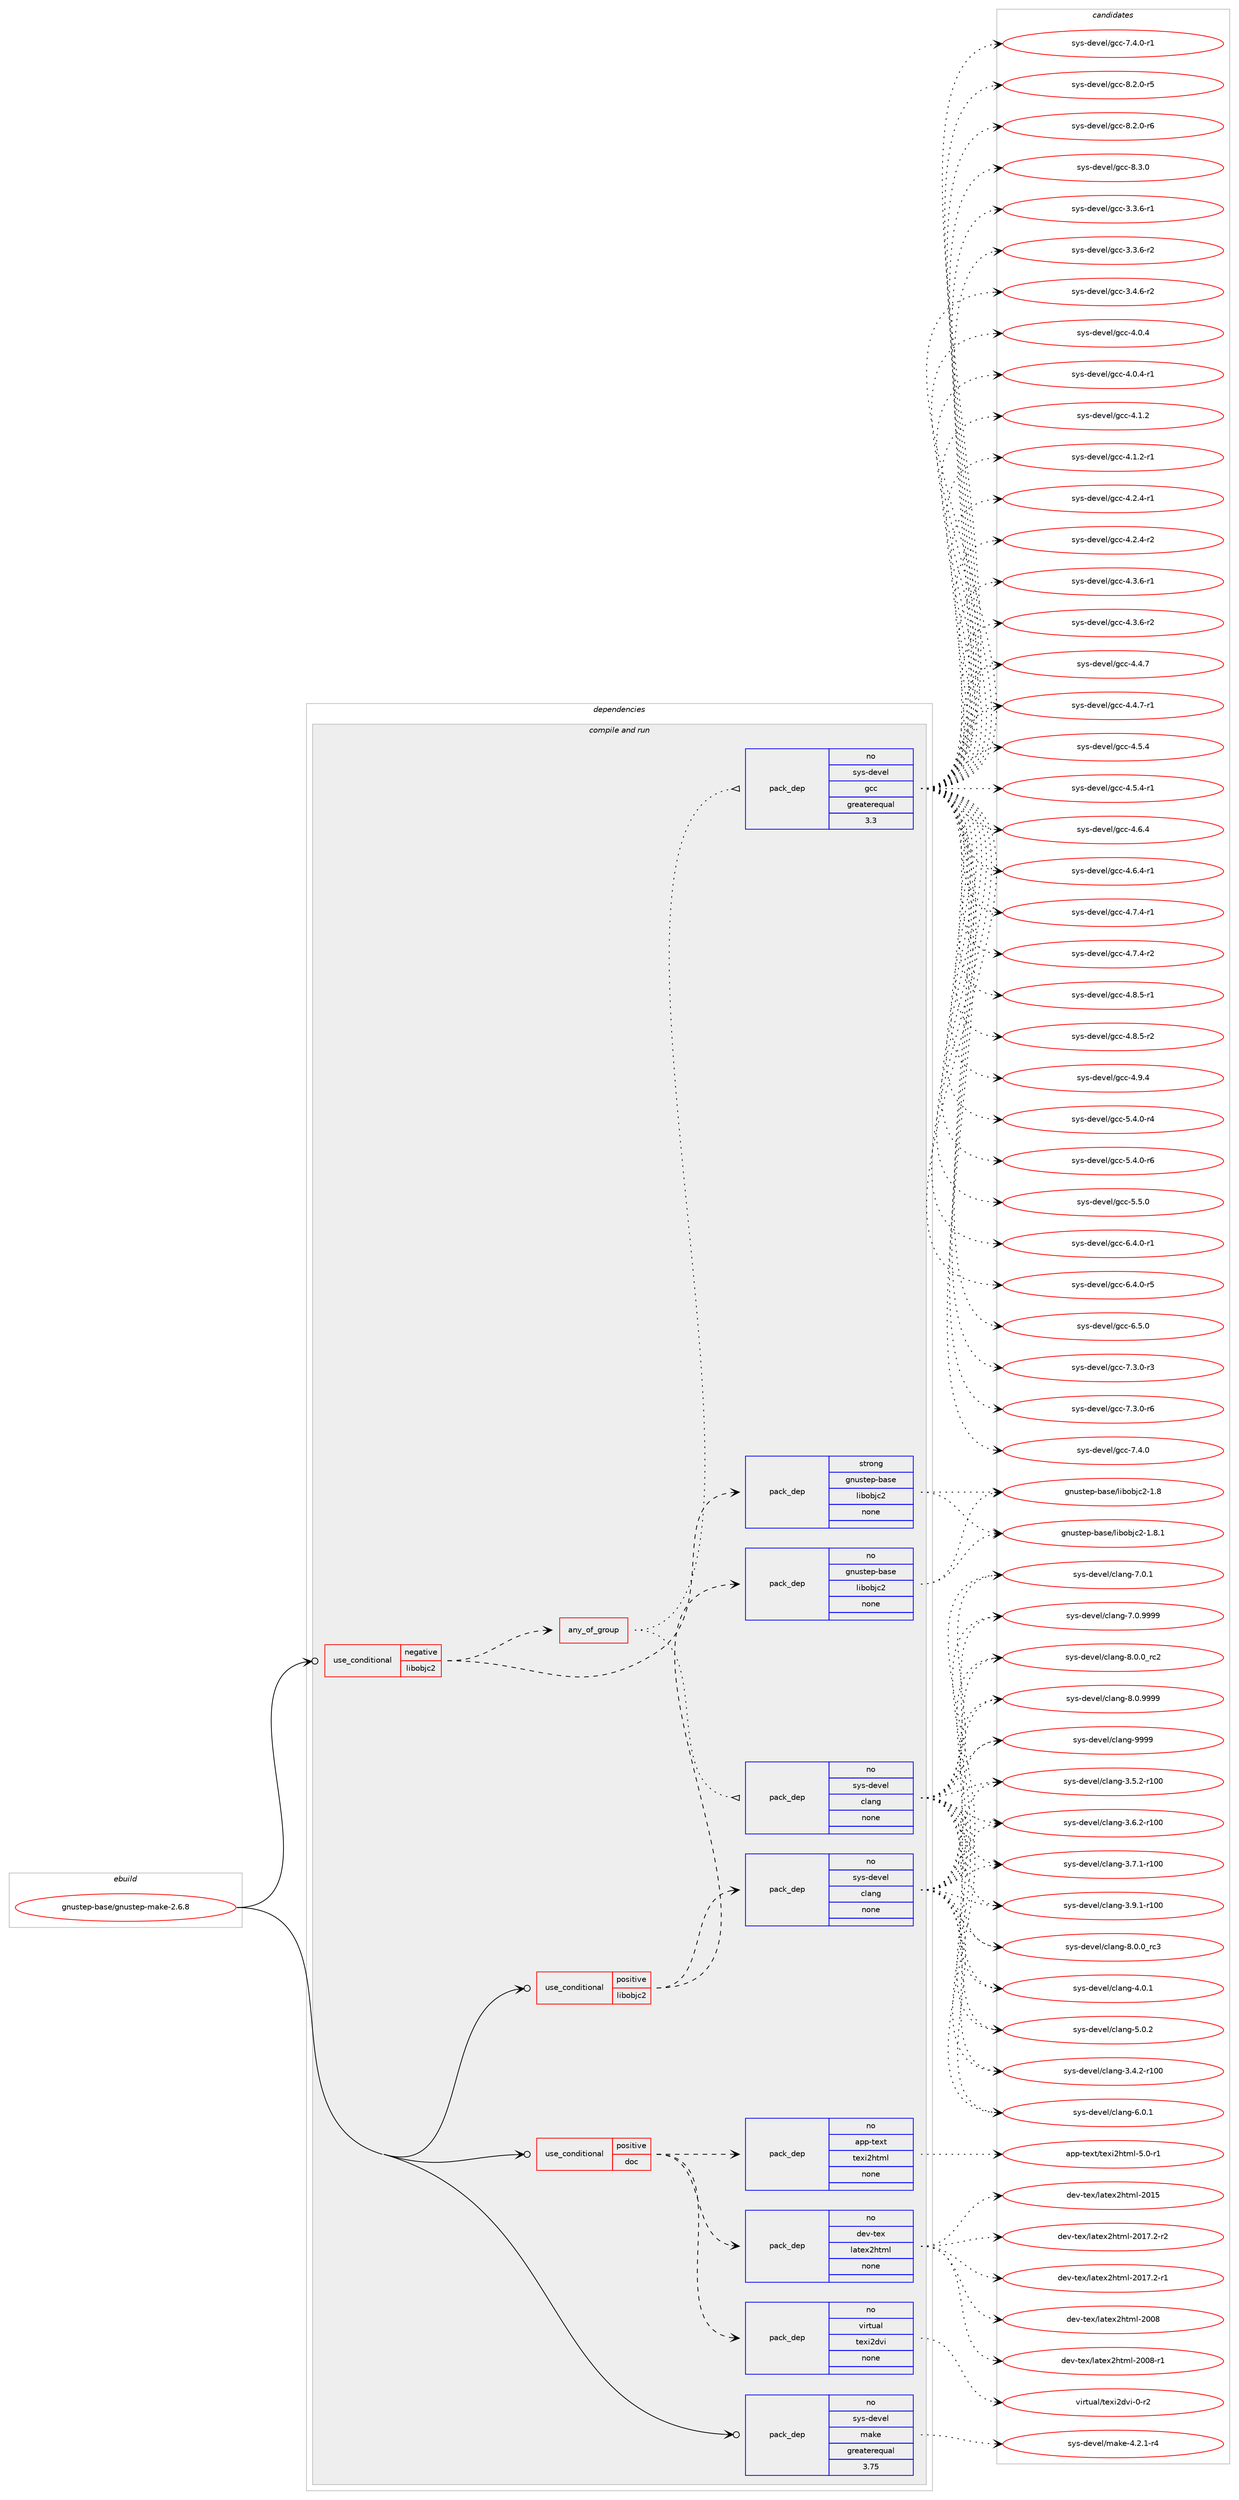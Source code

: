 digraph prolog {

# *************
# Graph options
# *************

newrank=true;
concentrate=true;
compound=true;
graph [rankdir=LR,fontname=Helvetica,fontsize=10,ranksep=1.5];#, ranksep=2.5, nodesep=0.2];
edge  [arrowhead=vee];
node  [fontname=Helvetica,fontsize=10];

# **********
# The ebuild
# **********

subgraph cluster_leftcol {
color=gray;
rank=same;
label=<<i>ebuild</i>>;
id [label="gnustep-base/gnustep-make-2.6.8", color=red, width=4, href="../gnustep-base/gnustep-make-2.6.8.svg"];
}

# ****************
# The dependencies
# ****************

subgraph cluster_midcol {
color=gray;
label=<<i>dependencies</i>>;
subgraph cluster_compile {
fillcolor="#eeeeee";
style=filled;
label=<<i>compile</i>>;
}
subgraph cluster_compileandrun {
fillcolor="#eeeeee";
style=filled;
label=<<i>compile and run</i>>;
subgraph cond428356 {
dependency1569745 [label=<<TABLE BORDER="0" CELLBORDER="1" CELLSPACING="0" CELLPADDING="4"><TR><TD ROWSPAN="3" CELLPADDING="10">use_conditional</TD></TR><TR><TD>negative</TD></TR><TR><TD>libobjc2</TD></TR></TABLE>>, shape=none, color=red];
subgraph pack1117104 {
dependency1569746 [label=<<TABLE BORDER="0" CELLBORDER="1" CELLSPACING="0" CELLPADDING="4" WIDTH="220"><TR><TD ROWSPAN="6" CELLPADDING="30">pack_dep</TD></TR><TR><TD WIDTH="110">strong</TD></TR><TR><TD>gnustep-base</TD></TR><TR><TD>libobjc2</TD></TR><TR><TD>none</TD></TR><TR><TD></TD></TR></TABLE>>, shape=none, color=blue];
}
dependency1569745:e -> dependency1569746:w [weight=20,style="dashed",arrowhead="vee"];
subgraph any23646 {
dependency1569747 [label=<<TABLE BORDER="0" CELLBORDER="1" CELLSPACING="0" CELLPADDING="4"><TR><TD CELLPADDING="10">any_of_group</TD></TR></TABLE>>, shape=none, color=red];subgraph pack1117105 {
dependency1569748 [label=<<TABLE BORDER="0" CELLBORDER="1" CELLSPACING="0" CELLPADDING="4" WIDTH="220"><TR><TD ROWSPAN="6" CELLPADDING="30">pack_dep</TD></TR><TR><TD WIDTH="110">no</TD></TR><TR><TD>sys-devel</TD></TR><TR><TD>gcc</TD></TR><TR><TD>greaterequal</TD></TR><TR><TD>3.3</TD></TR></TABLE>>, shape=none, color=blue];
}
dependency1569747:e -> dependency1569748:w [weight=20,style="dotted",arrowhead="oinv"];
subgraph pack1117106 {
dependency1569749 [label=<<TABLE BORDER="0" CELLBORDER="1" CELLSPACING="0" CELLPADDING="4" WIDTH="220"><TR><TD ROWSPAN="6" CELLPADDING="30">pack_dep</TD></TR><TR><TD WIDTH="110">no</TD></TR><TR><TD>sys-devel</TD></TR><TR><TD>clang</TD></TR><TR><TD>none</TD></TR><TR><TD></TD></TR></TABLE>>, shape=none, color=blue];
}
dependency1569747:e -> dependency1569749:w [weight=20,style="dotted",arrowhead="oinv"];
}
dependency1569745:e -> dependency1569747:w [weight=20,style="dashed",arrowhead="vee"];
}
id:e -> dependency1569745:w [weight=20,style="solid",arrowhead="odotvee"];
subgraph cond428357 {
dependency1569750 [label=<<TABLE BORDER="0" CELLBORDER="1" CELLSPACING="0" CELLPADDING="4"><TR><TD ROWSPAN="3" CELLPADDING="10">use_conditional</TD></TR><TR><TD>positive</TD></TR><TR><TD>doc</TD></TR></TABLE>>, shape=none, color=red];
subgraph pack1117107 {
dependency1569751 [label=<<TABLE BORDER="0" CELLBORDER="1" CELLSPACING="0" CELLPADDING="4" WIDTH="220"><TR><TD ROWSPAN="6" CELLPADDING="30">pack_dep</TD></TR><TR><TD WIDTH="110">no</TD></TR><TR><TD>virtual</TD></TR><TR><TD>texi2dvi</TD></TR><TR><TD>none</TD></TR><TR><TD></TD></TR></TABLE>>, shape=none, color=blue];
}
dependency1569750:e -> dependency1569751:w [weight=20,style="dashed",arrowhead="vee"];
subgraph pack1117108 {
dependency1569752 [label=<<TABLE BORDER="0" CELLBORDER="1" CELLSPACING="0" CELLPADDING="4" WIDTH="220"><TR><TD ROWSPAN="6" CELLPADDING="30">pack_dep</TD></TR><TR><TD WIDTH="110">no</TD></TR><TR><TD>dev-tex</TD></TR><TR><TD>latex2html</TD></TR><TR><TD>none</TD></TR><TR><TD></TD></TR></TABLE>>, shape=none, color=blue];
}
dependency1569750:e -> dependency1569752:w [weight=20,style="dashed",arrowhead="vee"];
subgraph pack1117109 {
dependency1569753 [label=<<TABLE BORDER="0" CELLBORDER="1" CELLSPACING="0" CELLPADDING="4" WIDTH="220"><TR><TD ROWSPAN="6" CELLPADDING="30">pack_dep</TD></TR><TR><TD WIDTH="110">no</TD></TR><TR><TD>app-text</TD></TR><TR><TD>texi2html</TD></TR><TR><TD>none</TD></TR><TR><TD></TD></TR></TABLE>>, shape=none, color=blue];
}
dependency1569750:e -> dependency1569753:w [weight=20,style="dashed",arrowhead="vee"];
}
id:e -> dependency1569750:w [weight=20,style="solid",arrowhead="odotvee"];
subgraph cond428358 {
dependency1569754 [label=<<TABLE BORDER="0" CELLBORDER="1" CELLSPACING="0" CELLPADDING="4"><TR><TD ROWSPAN="3" CELLPADDING="10">use_conditional</TD></TR><TR><TD>positive</TD></TR><TR><TD>libobjc2</TD></TR></TABLE>>, shape=none, color=red];
subgraph pack1117110 {
dependency1569755 [label=<<TABLE BORDER="0" CELLBORDER="1" CELLSPACING="0" CELLPADDING="4" WIDTH="220"><TR><TD ROWSPAN="6" CELLPADDING="30">pack_dep</TD></TR><TR><TD WIDTH="110">no</TD></TR><TR><TD>gnustep-base</TD></TR><TR><TD>libobjc2</TD></TR><TR><TD>none</TD></TR><TR><TD></TD></TR></TABLE>>, shape=none, color=blue];
}
dependency1569754:e -> dependency1569755:w [weight=20,style="dashed",arrowhead="vee"];
subgraph pack1117111 {
dependency1569756 [label=<<TABLE BORDER="0" CELLBORDER="1" CELLSPACING="0" CELLPADDING="4" WIDTH="220"><TR><TD ROWSPAN="6" CELLPADDING="30">pack_dep</TD></TR><TR><TD WIDTH="110">no</TD></TR><TR><TD>sys-devel</TD></TR><TR><TD>clang</TD></TR><TR><TD>none</TD></TR><TR><TD></TD></TR></TABLE>>, shape=none, color=blue];
}
dependency1569754:e -> dependency1569756:w [weight=20,style="dashed",arrowhead="vee"];
}
id:e -> dependency1569754:w [weight=20,style="solid",arrowhead="odotvee"];
subgraph pack1117112 {
dependency1569757 [label=<<TABLE BORDER="0" CELLBORDER="1" CELLSPACING="0" CELLPADDING="4" WIDTH="220"><TR><TD ROWSPAN="6" CELLPADDING="30">pack_dep</TD></TR><TR><TD WIDTH="110">no</TD></TR><TR><TD>sys-devel</TD></TR><TR><TD>make</TD></TR><TR><TD>greaterequal</TD></TR><TR><TD>3.75</TD></TR></TABLE>>, shape=none, color=blue];
}
id:e -> dependency1569757:w [weight=20,style="solid",arrowhead="odotvee"];
}
subgraph cluster_run {
fillcolor="#eeeeee";
style=filled;
label=<<i>run</i>>;
}
}

# **************
# The candidates
# **************

subgraph cluster_choices {
rank=same;
color=gray;
label=<<i>candidates</i>>;

subgraph choice1117104 {
color=black;
nodesep=1;
choice103110117115116101112459897115101471081059811198106995045494656 [label="gnustep-base/libobjc2-1.8", color=red, width=4,href="../gnustep-base/libobjc2-1.8.svg"];
choice1031101171151161011124598971151014710810598111981069950454946564649 [label="gnustep-base/libobjc2-1.8.1", color=red, width=4,href="../gnustep-base/libobjc2-1.8.1.svg"];
dependency1569746:e -> choice103110117115116101112459897115101471081059811198106995045494656:w [style=dotted,weight="100"];
dependency1569746:e -> choice1031101171151161011124598971151014710810598111981069950454946564649:w [style=dotted,weight="100"];
}
subgraph choice1117105 {
color=black;
nodesep=1;
choice115121115451001011181011084710399994551465146544511449 [label="sys-devel/gcc-3.3.6-r1", color=red, width=4,href="../sys-devel/gcc-3.3.6-r1.svg"];
choice115121115451001011181011084710399994551465146544511450 [label="sys-devel/gcc-3.3.6-r2", color=red, width=4,href="../sys-devel/gcc-3.3.6-r2.svg"];
choice115121115451001011181011084710399994551465246544511450 [label="sys-devel/gcc-3.4.6-r2", color=red, width=4,href="../sys-devel/gcc-3.4.6-r2.svg"];
choice11512111545100101118101108471039999455246484652 [label="sys-devel/gcc-4.0.4", color=red, width=4,href="../sys-devel/gcc-4.0.4.svg"];
choice115121115451001011181011084710399994552464846524511449 [label="sys-devel/gcc-4.0.4-r1", color=red, width=4,href="../sys-devel/gcc-4.0.4-r1.svg"];
choice11512111545100101118101108471039999455246494650 [label="sys-devel/gcc-4.1.2", color=red, width=4,href="../sys-devel/gcc-4.1.2.svg"];
choice115121115451001011181011084710399994552464946504511449 [label="sys-devel/gcc-4.1.2-r1", color=red, width=4,href="../sys-devel/gcc-4.1.2-r1.svg"];
choice115121115451001011181011084710399994552465046524511449 [label="sys-devel/gcc-4.2.4-r1", color=red, width=4,href="../sys-devel/gcc-4.2.4-r1.svg"];
choice115121115451001011181011084710399994552465046524511450 [label="sys-devel/gcc-4.2.4-r2", color=red, width=4,href="../sys-devel/gcc-4.2.4-r2.svg"];
choice115121115451001011181011084710399994552465146544511449 [label="sys-devel/gcc-4.3.6-r1", color=red, width=4,href="../sys-devel/gcc-4.3.6-r1.svg"];
choice115121115451001011181011084710399994552465146544511450 [label="sys-devel/gcc-4.3.6-r2", color=red, width=4,href="../sys-devel/gcc-4.3.6-r2.svg"];
choice11512111545100101118101108471039999455246524655 [label="sys-devel/gcc-4.4.7", color=red, width=4,href="../sys-devel/gcc-4.4.7.svg"];
choice115121115451001011181011084710399994552465246554511449 [label="sys-devel/gcc-4.4.7-r1", color=red, width=4,href="../sys-devel/gcc-4.4.7-r1.svg"];
choice11512111545100101118101108471039999455246534652 [label="sys-devel/gcc-4.5.4", color=red, width=4,href="../sys-devel/gcc-4.5.4.svg"];
choice115121115451001011181011084710399994552465346524511449 [label="sys-devel/gcc-4.5.4-r1", color=red, width=4,href="../sys-devel/gcc-4.5.4-r1.svg"];
choice11512111545100101118101108471039999455246544652 [label="sys-devel/gcc-4.6.4", color=red, width=4,href="../sys-devel/gcc-4.6.4.svg"];
choice115121115451001011181011084710399994552465446524511449 [label="sys-devel/gcc-4.6.4-r1", color=red, width=4,href="../sys-devel/gcc-4.6.4-r1.svg"];
choice115121115451001011181011084710399994552465546524511449 [label="sys-devel/gcc-4.7.4-r1", color=red, width=4,href="../sys-devel/gcc-4.7.4-r1.svg"];
choice115121115451001011181011084710399994552465546524511450 [label="sys-devel/gcc-4.7.4-r2", color=red, width=4,href="../sys-devel/gcc-4.7.4-r2.svg"];
choice115121115451001011181011084710399994552465646534511449 [label="sys-devel/gcc-4.8.5-r1", color=red, width=4,href="../sys-devel/gcc-4.8.5-r1.svg"];
choice115121115451001011181011084710399994552465646534511450 [label="sys-devel/gcc-4.8.5-r2", color=red, width=4,href="../sys-devel/gcc-4.8.5-r2.svg"];
choice11512111545100101118101108471039999455246574652 [label="sys-devel/gcc-4.9.4", color=red, width=4,href="../sys-devel/gcc-4.9.4.svg"];
choice115121115451001011181011084710399994553465246484511452 [label="sys-devel/gcc-5.4.0-r4", color=red, width=4,href="../sys-devel/gcc-5.4.0-r4.svg"];
choice115121115451001011181011084710399994553465246484511454 [label="sys-devel/gcc-5.4.0-r6", color=red, width=4,href="../sys-devel/gcc-5.4.0-r6.svg"];
choice11512111545100101118101108471039999455346534648 [label="sys-devel/gcc-5.5.0", color=red, width=4,href="../sys-devel/gcc-5.5.0.svg"];
choice115121115451001011181011084710399994554465246484511449 [label="sys-devel/gcc-6.4.0-r1", color=red, width=4,href="../sys-devel/gcc-6.4.0-r1.svg"];
choice115121115451001011181011084710399994554465246484511453 [label="sys-devel/gcc-6.4.0-r5", color=red, width=4,href="../sys-devel/gcc-6.4.0-r5.svg"];
choice11512111545100101118101108471039999455446534648 [label="sys-devel/gcc-6.5.0", color=red, width=4,href="../sys-devel/gcc-6.5.0.svg"];
choice115121115451001011181011084710399994555465146484511451 [label="sys-devel/gcc-7.3.0-r3", color=red, width=4,href="../sys-devel/gcc-7.3.0-r3.svg"];
choice115121115451001011181011084710399994555465146484511454 [label="sys-devel/gcc-7.3.0-r6", color=red, width=4,href="../sys-devel/gcc-7.3.0-r6.svg"];
choice11512111545100101118101108471039999455546524648 [label="sys-devel/gcc-7.4.0", color=red, width=4,href="../sys-devel/gcc-7.4.0.svg"];
choice115121115451001011181011084710399994555465246484511449 [label="sys-devel/gcc-7.4.0-r1", color=red, width=4,href="../sys-devel/gcc-7.4.0-r1.svg"];
choice115121115451001011181011084710399994556465046484511453 [label="sys-devel/gcc-8.2.0-r5", color=red, width=4,href="../sys-devel/gcc-8.2.0-r5.svg"];
choice115121115451001011181011084710399994556465046484511454 [label="sys-devel/gcc-8.2.0-r6", color=red, width=4,href="../sys-devel/gcc-8.2.0-r6.svg"];
choice11512111545100101118101108471039999455646514648 [label="sys-devel/gcc-8.3.0", color=red, width=4,href="../sys-devel/gcc-8.3.0.svg"];
dependency1569748:e -> choice115121115451001011181011084710399994551465146544511449:w [style=dotted,weight="100"];
dependency1569748:e -> choice115121115451001011181011084710399994551465146544511450:w [style=dotted,weight="100"];
dependency1569748:e -> choice115121115451001011181011084710399994551465246544511450:w [style=dotted,weight="100"];
dependency1569748:e -> choice11512111545100101118101108471039999455246484652:w [style=dotted,weight="100"];
dependency1569748:e -> choice115121115451001011181011084710399994552464846524511449:w [style=dotted,weight="100"];
dependency1569748:e -> choice11512111545100101118101108471039999455246494650:w [style=dotted,weight="100"];
dependency1569748:e -> choice115121115451001011181011084710399994552464946504511449:w [style=dotted,weight="100"];
dependency1569748:e -> choice115121115451001011181011084710399994552465046524511449:w [style=dotted,weight="100"];
dependency1569748:e -> choice115121115451001011181011084710399994552465046524511450:w [style=dotted,weight="100"];
dependency1569748:e -> choice115121115451001011181011084710399994552465146544511449:w [style=dotted,weight="100"];
dependency1569748:e -> choice115121115451001011181011084710399994552465146544511450:w [style=dotted,weight="100"];
dependency1569748:e -> choice11512111545100101118101108471039999455246524655:w [style=dotted,weight="100"];
dependency1569748:e -> choice115121115451001011181011084710399994552465246554511449:w [style=dotted,weight="100"];
dependency1569748:e -> choice11512111545100101118101108471039999455246534652:w [style=dotted,weight="100"];
dependency1569748:e -> choice115121115451001011181011084710399994552465346524511449:w [style=dotted,weight="100"];
dependency1569748:e -> choice11512111545100101118101108471039999455246544652:w [style=dotted,weight="100"];
dependency1569748:e -> choice115121115451001011181011084710399994552465446524511449:w [style=dotted,weight="100"];
dependency1569748:e -> choice115121115451001011181011084710399994552465546524511449:w [style=dotted,weight="100"];
dependency1569748:e -> choice115121115451001011181011084710399994552465546524511450:w [style=dotted,weight="100"];
dependency1569748:e -> choice115121115451001011181011084710399994552465646534511449:w [style=dotted,weight="100"];
dependency1569748:e -> choice115121115451001011181011084710399994552465646534511450:w [style=dotted,weight="100"];
dependency1569748:e -> choice11512111545100101118101108471039999455246574652:w [style=dotted,weight="100"];
dependency1569748:e -> choice115121115451001011181011084710399994553465246484511452:w [style=dotted,weight="100"];
dependency1569748:e -> choice115121115451001011181011084710399994553465246484511454:w [style=dotted,weight="100"];
dependency1569748:e -> choice11512111545100101118101108471039999455346534648:w [style=dotted,weight="100"];
dependency1569748:e -> choice115121115451001011181011084710399994554465246484511449:w [style=dotted,weight="100"];
dependency1569748:e -> choice115121115451001011181011084710399994554465246484511453:w [style=dotted,weight="100"];
dependency1569748:e -> choice11512111545100101118101108471039999455446534648:w [style=dotted,weight="100"];
dependency1569748:e -> choice115121115451001011181011084710399994555465146484511451:w [style=dotted,weight="100"];
dependency1569748:e -> choice115121115451001011181011084710399994555465146484511454:w [style=dotted,weight="100"];
dependency1569748:e -> choice11512111545100101118101108471039999455546524648:w [style=dotted,weight="100"];
dependency1569748:e -> choice115121115451001011181011084710399994555465246484511449:w [style=dotted,weight="100"];
dependency1569748:e -> choice115121115451001011181011084710399994556465046484511453:w [style=dotted,weight="100"];
dependency1569748:e -> choice115121115451001011181011084710399994556465046484511454:w [style=dotted,weight="100"];
dependency1569748:e -> choice11512111545100101118101108471039999455646514648:w [style=dotted,weight="100"];
}
subgraph choice1117106 {
color=black;
nodesep=1;
choice1151211154510010111810110847991089711010345514652465045114494848 [label="sys-devel/clang-3.4.2-r100", color=red, width=4,href="../sys-devel/clang-3.4.2-r100.svg"];
choice1151211154510010111810110847991089711010345514653465045114494848 [label="sys-devel/clang-3.5.2-r100", color=red, width=4,href="../sys-devel/clang-3.5.2-r100.svg"];
choice1151211154510010111810110847991089711010345514654465045114494848 [label="sys-devel/clang-3.6.2-r100", color=red, width=4,href="../sys-devel/clang-3.6.2-r100.svg"];
choice1151211154510010111810110847991089711010345514655464945114494848 [label="sys-devel/clang-3.7.1-r100", color=red, width=4,href="../sys-devel/clang-3.7.1-r100.svg"];
choice1151211154510010111810110847991089711010345514657464945114494848 [label="sys-devel/clang-3.9.1-r100", color=red, width=4,href="../sys-devel/clang-3.9.1-r100.svg"];
choice11512111545100101118101108479910897110103455246484649 [label="sys-devel/clang-4.0.1", color=red, width=4,href="../sys-devel/clang-4.0.1.svg"];
choice11512111545100101118101108479910897110103455346484650 [label="sys-devel/clang-5.0.2", color=red, width=4,href="../sys-devel/clang-5.0.2.svg"];
choice11512111545100101118101108479910897110103455446484649 [label="sys-devel/clang-6.0.1", color=red, width=4,href="../sys-devel/clang-6.0.1.svg"];
choice11512111545100101118101108479910897110103455546484649 [label="sys-devel/clang-7.0.1", color=red, width=4,href="../sys-devel/clang-7.0.1.svg"];
choice11512111545100101118101108479910897110103455546484657575757 [label="sys-devel/clang-7.0.9999", color=red, width=4,href="../sys-devel/clang-7.0.9999.svg"];
choice11512111545100101118101108479910897110103455646484648951149950 [label="sys-devel/clang-8.0.0_rc2", color=red, width=4,href="../sys-devel/clang-8.0.0_rc2.svg"];
choice11512111545100101118101108479910897110103455646484648951149951 [label="sys-devel/clang-8.0.0_rc3", color=red, width=4,href="../sys-devel/clang-8.0.0_rc3.svg"];
choice11512111545100101118101108479910897110103455646484657575757 [label="sys-devel/clang-8.0.9999", color=red, width=4,href="../sys-devel/clang-8.0.9999.svg"];
choice115121115451001011181011084799108971101034557575757 [label="sys-devel/clang-9999", color=red, width=4,href="../sys-devel/clang-9999.svg"];
dependency1569749:e -> choice1151211154510010111810110847991089711010345514652465045114494848:w [style=dotted,weight="100"];
dependency1569749:e -> choice1151211154510010111810110847991089711010345514653465045114494848:w [style=dotted,weight="100"];
dependency1569749:e -> choice1151211154510010111810110847991089711010345514654465045114494848:w [style=dotted,weight="100"];
dependency1569749:e -> choice1151211154510010111810110847991089711010345514655464945114494848:w [style=dotted,weight="100"];
dependency1569749:e -> choice1151211154510010111810110847991089711010345514657464945114494848:w [style=dotted,weight="100"];
dependency1569749:e -> choice11512111545100101118101108479910897110103455246484649:w [style=dotted,weight="100"];
dependency1569749:e -> choice11512111545100101118101108479910897110103455346484650:w [style=dotted,weight="100"];
dependency1569749:e -> choice11512111545100101118101108479910897110103455446484649:w [style=dotted,weight="100"];
dependency1569749:e -> choice11512111545100101118101108479910897110103455546484649:w [style=dotted,weight="100"];
dependency1569749:e -> choice11512111545100101118101108479910897110103455546484657575757:w [style=dotted,weight="100"];
dependency1569749:e -> choice11512111545100101118101108479910897110103455646484648951149950:w [style=dotted,weight="100"];
dependency1569749:e -> choice11512111545100101118101108479910897110103455646484648951149951:w [style=dotted,weight="100"];
dependency1569749:e -> choice11512111545100101118101108479910897110103455646484657575757:w [style=dotted,weight="100"];
dependency1569749:e -> choice115121115451001011181011084799108971101034557575757:w [style=dotted,weight="100"];
}
subgraph choice1117107 {
color=black;
nodesep=1;
choice11810511411611797108471161011201055010011810545484511450 [label="virtual/texi2dvi-0-r2", color=red, width=4,href="../virtual/texi2dvi-0-r2.svg"];
dependency1569751:e -> choice11810511411611797108471161011201055010011810545484511450:w [style=dotted,weight="100"];
}
subgraph choice1117108 {
color=black;
nodesep=1;
choice100101118451161011204710897116101120501041161091084550484856 [label="dev-tex/latex2html-2008", color=red, width=4,href="../dev-tex/latex2html-2008.svg"];
choice1001011184511610112047108971161011205010411610910845504848564511449 [label="dev-tex/latex2html-2008-r1", color=red, width=4,href="../dev-tex/latex2html-2008-r1.svg"];
choice100101118451161011204710897116101120501041161091084550484953 [label="dev-tex/latex2html-2015", color=red, width=4,href="../dev-tex/latex2html-2015.svg"];
choice10010111845116101120471089711610112050104116109108455048495546504511449 [label="dev-tex/latex2html-2017.2-r1", color=red, width=4,href="../dev-tex/latex2html-2017.2-r1.svg"];
choice10010111845116101120471089711610112050104116109108455048495546504511450 [label="dev-tex/latex2html-2017.2-r2", color=red, width=4,href="../dev-tex/latex2html-2017.2-r2.svg"];
dependency1569752:e -> choice100101118451161011204710897116101120501041161091084550484856:w [style=dotted,weight="100"];
dependency1569752:e -> choice1001011184511610112047108971161011205010411610910845504848564511449:w [style=dotted,weight="100"];
dependency1569752:e -> choice100101118451161011204710897116101120501041161091084550484953:w [style=dotted,weight="100"];
dependency1569752:e -> choice10010111845116101120471089711610112050104116109108455048495546504511449:w [style=dotted,weight="100"];
dependency1569752:e -> choice10010111845116101120471089711610112050104116109108455048495546504511450:w [style=dotted,weight="100"];
}
subgraph choice1117109 {
color=black;
nodesep=1;
choice97112112451161011201164711610112010550104116109108455346484511449 [label="app-text/texi2html-5.0-r1", color=red, width=4,href="../app-text/texi2html-5.0-r1.svg"];
dependency1569753:e -> choice97112112451161011201164711610112010550104116109108455346484511449:w [style=dotted,weight="100"];
}
subgraph choice1117110 {
color=black;
nodesep=1;
choice103110117115116101112459897115101471081059811198106995045494656 [label="gnustep-base/libobjc2-1.8", color=red, width=4,href="../gnustep-base/libobjc2-1.8.svg"];
choice1031101171151161011124598971151014710810598111981069950454946564649 [label="gnustep-base/libobjc2-1.8.1", color=red, width=4,href="../gnustep-base/libobjc2-1.8.1.svg"];
dependency1569755:e -> choice103110117115116101112459897115101471081059811198106995045494656:w [style=dotted,weight="100"];
dependency1569755:e -> choice1031101171151161011124598971151014710810598111981069950454946564649:w [style=dotted,weight="100"];
}
subgraph choice1117111 {
color=black;
nodesep=1;
choice1151211154510010111810110847991089711010345514652465045114494848 [label="sys-devel/clang-3.4.2-r100", color=red, width=4,href="../sys-devel/clang-3.4.2-r100.svg"];
choice1151211154510010111810110847991089711010345514653465045114494848 [label="sys-devel/clang-3.5.2-r100", color=red, width=4,href="../sys-devel/clang-3.5.2-r100.svg"];
choice1151211154510010111810110847991089711010345514654465045114494848 [label="sys-devel/clang-3.6.2-r100", color=red, width=4,href="../sys-devel/clang-3.6.2-r100.svg"];
choice1151211154510010111810110847991089711010345514655464945114494848 [label="sys-devel/clang-3.7.1-r100", color=red, width=4,href="../sys-devel/clang-3.7.1-r100.svg"];
choice1151211154510010111810110847991089711010345514657464945114494848 [label="sys-devel/clang-3.9.1-r100", color=red, width=4,href="../sys-devel/clang-3.9.1-r100.svg"];
choice11512111545100101118101108479910897110103455246484649 [label="sys-devel/clang-4.0.1", color=red, width=4,href="../sys-devel/clang-4.0.1.svg"];
choice11512111545100101118101108479910897110103455346484650 [label="sys-devel/clang-5.0.2", color=red, width=4,href="../sys-devel/clang-5.0.2.svg"];
choice11512111545100101118101108479910897110103455446484649 [label="sys-devel/clang-6.0.1", color=red, width=4,href="../sys-devel/clang-6.0.1.svg"];
choice11512111545100101118101108479910897110103455546484649 [label="sys-devel/clang-7.0.1", color=red, width=4,href="../sys-devel/clang-7.0.1.svg"];
choice11512111545100101118101108479910897110103455546484657575757 [label="sys-devel/clang-7.0.9999", color=red, width=4,href="../sys-devel/clang-7.0.9999.svg"];
choice11512111545100101118101108479910897110103455646484648951149950 [label="sys-devel/clang-8.0.0_rc2", color=red, width=4,href="../sys-devel/clang-8.0.0_rc2.svg"];
choice11512111545100101118101108479910897110103455646484648951149951 [label="sys-devel/clang-8.0.0_rc3", color=red, width=4,href="../sys-devel/clang-8.0.0_rc3.svg"];
choice11512111545100101118101108479910897110103455646484657575757 [label="sys-devel/clang-8.0.9999", color=red, width=4,href="../sys-devel/clang-8.0.9999.svg"];
choice115121115451001011181011084799108971101034557575757 [label="sys-devel/clang-9999", color=red, width=4,href="../sys-devel/clang-9999.svg"];
dependency1569756:e -> choice1151211154510010111810110847991089711010345514652465045114494848:w [style=dotted,weight="100"];
dependency1569756:e -> choice1151211154510010111810110847991089711010345514653465045114494848:w [style=dotted,weight="100"];
dependency1569756:e -> choice1151211154510010111810110847991089711010345514654465045114494848:w [style=dotted,weight="100"];
dependency1569756:e -> choice1151211154510010111810110847991089711010345514655464945114494848:w [style=dotted,weight="100"];
dependency1569756:e -> choice1151211154510010111810110847991089711010345514657464945114494848:w [style=dotted,weight="100"];
dependency1569756:e -> choice11512111545100101118101108479910897110103455246484649:w [style=dotted,weight="100"];
dependency1569756:e -> choice11512111545100101118101108479910897110103455346484650:w [style=dotted,weight="100"];
dependency1569756:e -> choice11512111545100101118101108479910897110103455446484649:w [style=dotted,weight="100"];
dependency1569756:e -> choice11512111545100101118101108479910897110103455546484649:w [style=dotted,weight="100"];
dependency1569756:e -> choice11512111545100101118101108479910897110103455546484657575757:w [style=dotted,weight="100"];
dependency1569756:e -> choice11512111545100101118101108479910897110103455646484648951149950:w [style=dotted,weight="100"];
dependency1569756:e -> choice11512111545100101118101108479910897110103455646484648951149951:w [style=dotted,weight="100"];
dependency1569756:e -> choice11512111545100101118101108479910897110103455646484657575757:w [style=dotted,weight="100"];
dependency1569756:e -> choice115121115451001011181011084799108971101034557575757:w [style=dotted,weight="100"];
}
subgraph choice1117112 {
color=black;
nodesep=1;
choice1151211154510010111810110847109971071014552465046494511452 [label="sys-devel/make-4.2.1-r4", color=red, width=4,href="../sys-devel/make-4.2.1-r4.svg"];
dependency1569757:e -> choice1151211154510010111810110847109971071014552465046494511452:w [style=dotted,weight="100"];
}
}

}
